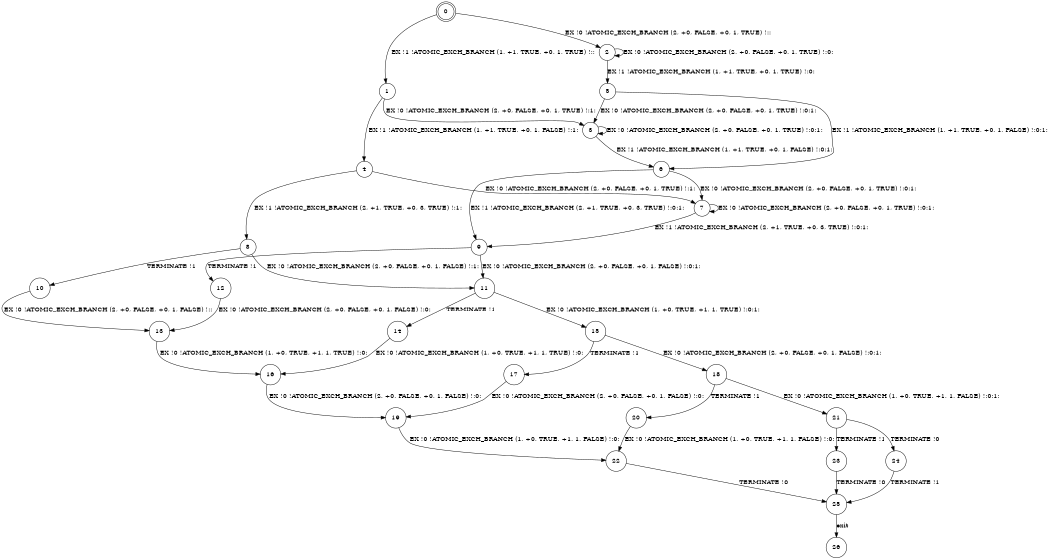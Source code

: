 digraph BCG {
size = "7, 10.5";
center = TRUE;
node [shape = circle];
0 [peripheries = 2];
0 -> 1 [label = "EX !1 !ATOMIC_EXCH_BRANCH (1, +1, TRUE, +0, 1, TRUE) !::"];
0 -> 2 [label = "EX !0 !ATOMIC_EXCH_BRANCH (2, +0, FALSE, +0, 1, TRUE) !::"];
1 -> 3 [label = "EX !0 !ATOMIC_EXCH_BRANCH (2, +0, FALSE, +0, 1, TRUE) !:1:"];
1 -> 4 [label = "EX !1 !ATOMIC_EXCH_BRANCH (1, +1, TRUE, +0, 1, FALSE) !:1:"];
2 -> 5 [label = "EX !1 !ATOMIC_EXCH_BRANCH (1, +1, TRUE, +0, 1, TRUE) !:0:"];
2 -> 2 [label = "EX !0 !ATOMIC_EXCH_BRANCH (2, +0, FALSE, +0, 1, TRUE) !:0:"];
3 -> 6 [label = "EX !1 !ATOMIC_EXCH_BRANCH (1, +1, TRUE, +0, 1, FALSE) !:0:1:"];
3 -> 3 [label = "EX !0 !ATOMIC_EXCH_BRANCH (2, +0, FALSE, +0, 1, TRUE) !:0:1:"];
4 -> 7 [label = "EX !0 !ATOMIC_EXCH_BRANCH (2, +0, FALSE, +0, 1, TRUE) !:1:"];
4 -> 8 [label = "EX !1 !ATOMIC_EXCH_BRANCH (2, +1, TRUE, +0, 3, TRUE) !:1:"];
5 -> 6 [label = "EX !1 !ATOMIC_EXCH_BRANCH (1, +1, TRUE, +0, 1, FALSE) !:0:1:"];
5 -> 3 [label = "EX !0 !ATOMIC_EXCH_BRANCH (2, +0, FALSE, +0, 1, TRUE) !:0:1:"];
6 -> 9 [label = "EX !1 !ATOMIC_EXCH_BRANCH (2, +1, TRUE, +0, 3, TRUE) !:0:1:"];
6 -> 7 [label = "EX !0 !ATOMIC_EXCH_BRANCH (2, +0, FALSE, +0, 1, TRUE) !:0:1:"];
7 -> 9 [label = "EX !1 !ATOMIC_EXCH_BRANCH (2, +1, TRUE, +0, 3, TRUE) !:0:1:"];
7 -> 7 [label = "EX !0 !ATOMIC_EXCH_BRANCH (2, +0, FALSE, +0, 1, TRUE) !:0:1:"];
8 -> 10 [label = "TERMINATE !1"];
8 -> 11 [label = "EX !0 !ATOMIC_EXCH_BRANCH (2, +0, FALSE, +0, 1, FALSE) !:1:"];
9 -> 12 [label = "TERMINATE !1"];
9 -> 11 [label = "EX !0 !ATOMIC_EXCH_BRANCH (2, +0, FALSE, +0, 1, FALSE) !:0:1:"];
10 -> 13 [label = "EX !0 !ATOMIC_EXCH_BRANCH (2, +0, FALSE, +0, 1, FALSE) !::"];
11 -> 14 [label = "TERMINATE !1"];
11 -> 15 [label = "EX !0 !ATOMIC_EXCH_BRANCH (1, +0, TRUE, +1, 1, TRUE) !:0:1:"];
12 -> 13 [label = "EX !0 !ATOMIC_EXCH_BRANCH (2, +0, FALSE, +0, 1, FALSE) !:0:"];
13 -> 16 [label = "EX !0 !ATOMIC_EXCH_BRANCH (1, +0, TRUE, +1, 1, TRUE) !:0:"];
14 -> 16 [label = "EX !0 !ATOMIC_EXCH_BRANCH (1, +0, TRUE, +1, 1, TRUE) !:0:"];
15 -> 17 [label = "TERMINATE !1"];
15 -> 18 [label = "EX !0 !ATOMIC_EXCH_BRANCH (2, +0, FALSE, +0, 1, FALSE) !:0:1:"];
16 -> 19 [label = "EX !0 !ATOMIC_EXCH_BRANCH (2, +0, FALSE, +0, 1, FALSE) !:0:"];
17 -> 19 [label = "EX !0 !ATOMIC_EXCH_BRANCH (2, +0, FALSE, +0, 1, FALSE) !:0:"];
18 -> 20 [label = "TERMINATE !1"];
18 -> 21 [label = "EX !0 !ATOMIC_EXCH_BRANCH (1, +0, TRUE, +1, 1, FALSE) !:0:1:"];
19 -> 22 [label = "EX !0 !ATOMIC_EXCH_BRANCH (1, +0, TRUE, +1, 1, FALSE) !:0:"];
20 -> 22 [label = "EX !0 !ATOMIC_EXCH_BRANCH (1, +0, TRUE, +1, 1, FALSE) !:0:"];
21 -> 23 [label = "TERMINATE !1"];
21 -> 24 [label = "TERMINATE !0"];
22 -> 25 [label = "TERMINATE !0"];
23 -> 25 [label = "TERMINATE !0"];
24 -> 25 [label = "TERMINATE !1"];
25 -> 26 [label = "exit"];
}
